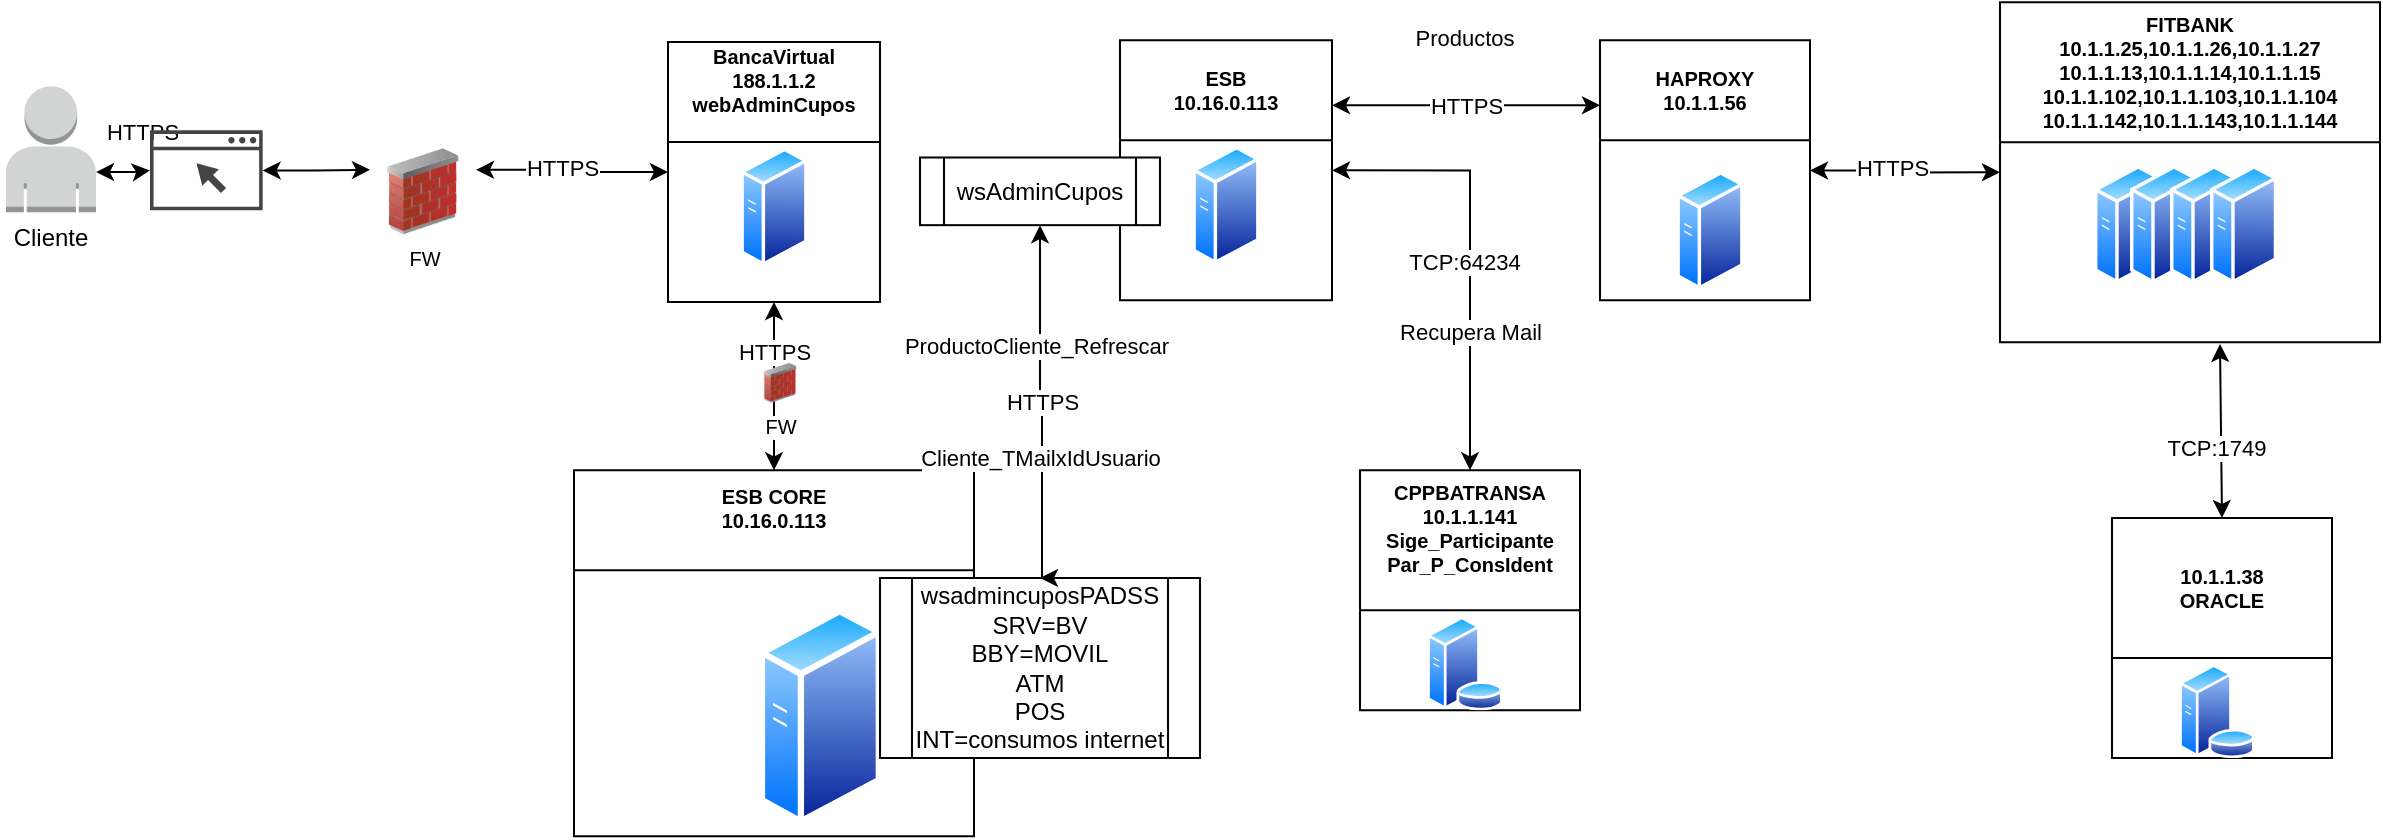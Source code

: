 <mxfile version="21.3.7" type="github">
  <diagram name="Page-1" id="Z4hU_i1W0K4hISijN-ml">
    <mxGraphModel dx="887" dy="362" grid="1" gridSize="10" guides="1" tooltips="1" connect="1" arrows="1" fold="1" page="1" pageScale="1" pageWidth="850" pageHeight="1100" math="0" shadow="0">
      <root>
        <mxCell id="0" />
        <mxCell id="1" parent="0" />
        <mxCell id="tt0dRa5JOj4n6_rr54RX-1" style="edgeStyle=orthogonalEdgeStyle;rounded=0;orthogonalLoop=1;jettySize=auto;html=1;exitX=1;exitY=0.25;exitDx=0;exitDy=0;startArrow=classic;startFill=1;entryX=0;entryY=0.5;entryDx=0;entryDy=0;" parent="1" source="tt0dRa5JOj4n6_rr54RX-4" target="tt0dRa5JOj4n6_rr54RX-15" edge="1">
          <mxGeometry relative="1" as="geometry">
            <mxPoint x="511" y="185" as="targetPoint" />
          </mxGeometry>
        </mxCell>
        <mxCell id="tt0dRa5JOj4n6_rr54RX-2" value="HTTPS" style="edgeLabel;html=1;align=center;verticalAlign=middle;resizable=0;points=[];" parent="tt0dRa5JOj4n6_rr54RX-1" vertex="1" connectable="0">
          <mxGeometry x="-0.12" y="1" relative="1" as="geometry">
            <mxPoint as="offset" />
          </mxGeometry>
        </mxCell>
        <mxCell id="tt0dRa5JOj4n6_rr54RX-3" value="HTTPS" style="edgeLabel;html=1;align=center;verticalAlign=middle;resizable=0;points=[];" parent="tt0dRa5JOj4n6_rr54RX-1" vertex="1" connectable="0">
          <mxGeometry x="-0.12" y="1" relative="1" as="geometry">
            <mxPoint x="-210" y="-18" as="offset" />
          </mxGeometry>
        </mxCell>
        <mxCell id="tt0dRa5JOj4n6_rr54RX-4" value="FW" style="image;html=1;image=img/lib/clip_art/networking/Firewall_02_128x128.png;fontSize=10;" parent="1" vertex="1">
          <mxGeometry x="195" y="95.17" width="53" height="43" as="geometry" />
        </mxCell>
        <mxCell id="tt0dRa5JOj4n6_rr54RX-5" value="ESB CORE&#xa;10.16.0.113&#xa;" style="swimlane;startSize=50;fontSize=10;" parent="1" vertex="1">
          <mxGeometry x="297" y="256.17" width="200" height="183" as="geometry">
            <mxRectangle x="310" y="150" width="130" height="23" as="alternateBounds" />
          </mxGeometry>
        </mxCell>
        <mxCell id="tt0dRa5JOj4n6_rr54RX-6" value="" style="aspect=fixed;perimeter=ellipsePerimeter;html=1;align=center;shadow=0;dashed=0;spacingTop=3;image;image=img/lib/active_directory/generic_server.svg;fontSize=10;" parent="tt0dRa5JOj4n6_rr54RX-5" vertex="1">
          <mxGeometry x="92.4" y="68" width="61.6" height="110" as="geometry" />
        </mxCell>
        <mxCell id="tt0dRa5JOj4n6_rr54RX-7" style="edgeStyle=orthogonalEdgeStyle;rounded=0;orthogonalLoop=1;jettySize=auto;html=1;exitX=1;exitY=0.68;exitDx=0;exitDy=0;exitPerimeter=0;startArrow=classic;startFill=1;" parent="1" source="tt0dRa5JOj4n6_rr54RX-11" target="tt0dRa5JOj4n6_rr54RX-9" edge="1">
          <mxGeometry relative="1" as="geometry" />
        </mxCell>
        <mxCell id="tt0dRa5JOj4n6_rr54RX-8" style="edgeStyle=orthogonalEdgeStyle;rounded=0;orthogonalLoop=1;jettySize=auto;html=1;entryX=0;entryY=0.25;entryDx=0;entryDy=0;startArrow=classic;startFill=1;" parent="1" source="tt0dRa5JOj4n6_rr54RX-9" target="tt0dRa5JOj4n6_rr54RX-4" edge="1">
          <mxGeometry relative="1" as="geometry" />
        </mxCell>
        <mxCell id="tt0dRa5JOj4n6_rr54RX-9" value="" style="sketch=0;pointerEvents=1;shadow=0;dashed=0;html=1;strokeColor=none;fillColor=#434445;aspect=fixed;labelPosition=center;verticalLabelPosition=bottom;verticalAlign=top;align=center;outlineConnect=0;shape=mxgraph.vvd.web_browser;" parent="1" vertex="1">
          <mxGeometry x="85" y="86.17" width="56.34" height="40" as="geometry" />
        </mxCell>
        <mxCell id="tt0dRa5JOj4n6_rr54RX-10" value="" style="group" parent="1" vertex="1" connectable="0">
          <mxGeometry x="10" y="64.17" width="50" height="86" as="geometry" />
        </mxCell>
        <mxCell id="tt0dRa5JOj4n6_rr54RX-11" value="" style="outlineConnect=0;dashed=0;verticalLabelPosition=bottom;verticalAlign=top;align=center;html=1;shape=mxgraph.aws3.user;fillColor=#D2D3D3;gradientColor=none;" parent="tt0dRa5JOj4n6_rr54RX-10" vertex="1">
          <mxGeometry x="3" width="45" height="63" as="geometry" />
        </mxCell>
        <mxCell id="tt0dRa5JOj4n6_rr54RX-12" value="Cliente" style="text;html=1;align=center;verticalAlign=middle;resizable=0;points=[];autosize=1;strokeColor=none;fillColor=none;" parent="tt0dRa5JOj4n6_rr54RX-10" vertex="1">
          <mxGeometry y="66" width="50" height="20" as="geometry" />
        </mxCell>
        <mxCell id="tt0dRa5JOj4n6_rr54RX-13" style="edgeStyle=orthogonalEdgeStyle;rounded=0;orthogonalLoop=1;jettySize=auto;html=1;exitX=0.5;exitY=1;exitDx=0;exitDy=0;entryX=0.5;entryY=0;entryDx=0;entryDy=0;startArrow=classic;startFill=1;" parent="1" source="tt0dRa5JOj4n6_rr54RX-15" target="tt0dRa5JOj4n6_rr54RX-5" edge="1">
          <mxGeometry relative="1" as="geometry" />
        </mxCell>
        <mxCell id="tt0dRa5JOj4n6_rr54RX-14" value="HTTPS" style="edgeLabel;html=1;align=center;verticalAlign=middle;resizable=0;points=[];" parent="tt0dRa5JOj4n6_rr54RX-13" vertex="1" connectable="0">
          <mxGeometry x="0.13" y="-2" relative="1" as="geometry">
            <mxPoint x="2" y="-23" as="offset" />
          </mxGeometry>
        </mxCell>
        <mxCell id="tt0dRa5JOj4n6_rr54RX-15" value="BancaVirtual&#xa;188.1.1.2&#xa;webAdminCupos&#xa;" style="swimlane;startSize=50;fontSize=10;" parent="1" vertex="1">
          <mxGeometry x="344" y="42" width="106" height="130" as="geometry">
            <mxRectangle x="310" y="150" width="130" height="23" as="alternateBounds" />
          </mxGeometry>
        </mxCell>
        <mxCell id="tt0dRa5JOj4n6_rr54RX-16" value="" style="aspect=fixed;perimeter=ellipsePerimeter;html=1;align=center;shadow=0;dashed=0;spacingTop=3;image;image=img/lib/active_directory/generic_server.svg;fontSize=10;" parent="tt0dRa5JOj4n6_rr54RX-15" vertex="1">
          <mxGeometry x="36.2" y="52.34" width="33.6" height="60" as="geometry" />
        </mxCell>
        <mxCell id="tt0dRa5JOj4n6_rr54RX-18" value="wsadmincuposPADSS&lt;br&gt;SRV=BV&lt;br&gt;BBY=MOVIL&lt;br&gt;ATM&lt;br&gt;POS&lt;br&gt;INT=consumos internet" style="shape=process;whiteSpace=wrap;html=1;backgroundOutline=1;" parent="1" vertex="1">
          <mxGeometry x="450" y="310" width="160" height="90" as="geometry" />
        </mxCell>
        <mxCell id="tt0dRa5JOj4n6_rr54RX-19" value="FW" style="image;html=1;image=img/lib/clip_art/networking/Firewall_02_128x128.png;fontSize=10;" parent="1" vertex="1">
          <mxGeometry x="385.5" y="202.42" width="29" height="20" as="geometry" />
        </mxCell>
        <mxCell id="tt0dRa5JOj4n6_rr54RX-20" value="FITBANK&#xa;10.1.1.25,10.1.1.26,10.1.1.27&#xa;10.1.1.13,10.1.1.14,10.1.1.15&#xa;10.1.1.102,10.1.1.103,10.1.1.104&#xa;10.1.1.142,10.1.1.143,10.1.1.144" style="swimlane;startSize=70;fontSize=10;" parent="1" vertex="1">
          <mxGeometry x="1010" y="22.17" width="190" height="170" as="geometry">
            <mxRectangle x="310" y="150" width="130" height="23" as="alternateBounds" />
          </mxGeometry>
        </mxCell>
        <mxCell id="tt0dRa5JOj4n6_rr54RX-21" value="" style="aspect=fixed;perimeter=ellipsePerimeter;html=1;align=center;shadow=0;dashed=0;spacingTop=3;image;image=img/lib/active_directory/generic_server.svg;fontSize=10;" parent="tt0dRa5JOj4n6_rr54RX-20" vertex="1">
          <mxGeometry x="47" y="81" width="33.6" height="60" as="geometry" />
        </mxCell>
        <mxCell id="tt0dRa5JOj4n6_rr54RX-22" value="" style="aspect=fixed;perimeter=ellipsePerimeter;html=1;align=center;shadow=0;dashed=0;spacingTop=3;image;image=img/lib/active_directory/generic_server.svg;fontSize=10;" parent="tt0dRa5JOj4n6_rr54RX-20" vertex="1">
          <mxGeometry x="65" y="81" width="33.6" height="60" as="geometry" />
        </mxCell>
        <mxCell id="tt0dRa5JOj4n6_rr54RX-23" value="" style="aspect=fixed;perimeter=ellipsePerimeter;html=1;align=center;shadow=0;dashed=0;spacingTop=3;image;image=img/lib/active_directory/generic_server.svg;fontSize=10;" parent="tt0dRa5JOj4n6_rr54RX-20" vertex="1">
          <mxGeometry x="85" y="81" width="33.6" height="60" as="geometry" />
        </mxCell>
        <mxCell id="tt0dRa5JOj4n6_rr54RX-24" value="" style="aspect=fixed;perimeter=ellipsePerimeter;html=1;align=center;shadow=0;dashed=0;spacingTop=3;image;image=img/lib/active_directory/generic_server.svg;fontSize=10;" parent="tt0dRa5JOj4n6_rr54RX-20" vertex="1">
          <mxGeometry x="105" y="81" width="33.6" height="60" as="geometry" />
        </mxCell>
        <mxCell id="tt0dRa5JOj4n6_rr54RX-25" style="edgeStyle=orthogonalEdgeStyle;rounded=0;orthogonalLoop=1;jettySize=auto;html=1;entryX=0;entryY=0.5;entryDx=0;entryDy=0;startArrow=classic;startFill=1;" parent="1" source="tt0dRa5JOj4n6_rr54RX-27" target="tt0dRa5JOj4n6_rr54RX-20" edge="1">
          <mxGeometry relative="1" as="geometry">
            <mxPoint x="942.5" y="170" as="targetPoint" />
          </mxGeometry>
        </mxCell>
        <mxCell id="tt0dRa5JOj4n6_rr54RX-26" value="HTTPS" style="edgeLabel;html=1;align=center;verticalAlign=middle;resizable=0;points=[];" parent="tt0dRa5JOj4n6_rr54RX-25" vertex="1" connectable="0">
          <mxGeometry x="-0.181" y="1" relative="1" as="geometry">
            <mxPoint x="1" as="offset" />
          </mxGeometry>
        </mxCell>
        <mxCell id="tt0dRa5JOj4n6_rr54RX-27" value="HAPROXY&#xa;10.1.1.56" style="swimlane;startSize=50;fontSize=10;" parent="1" vertex="1">
          <mxGeometry x="810" y="41.17" width="105" height="130" as="geometry">
            <mxRectangle x="310" y="150" width="130" height="23" as="alternateBounds" />
          </mxGeometry>
        </mxCell>
        <mxCell id="tt0dRa5JOj4n6_rr54RX-28" value="" style="aspect=fixed;perimeter=ellipsePerimeter;html=1;align=center;shadow=0;dashed=0;spacingTop=3;image;image=img/lib/active_directory/generic_server.svg;fontSize=10;" parent="tt0dRa5JOj4n6_rr54RX-27" vertex="1">
          <mxGeometry x="38.2" y="65" width="33.6" height="60" as="geometry" />
        </mxCell>
        <mxCell id="tt0dRa5JOj4n6_rr54RX-29" style="edgeStyle=orthogonalEdgeStyle;rounded=0;orthogonalLoop=1;jettySize=auto;html=1;exitX=1;exitY=0.5;exitDx=0;exitDy=0;entryX=0.5;entryY=0;entryDx=0;entryDy=0;startArrow=classic;startFill=1;" parent="1" source="mSPwb1oSsL_XrIytxSTT-1" target="tt0dRa5JOj4n6_rr54RX-31" edge="1">
          <mxGeometry relative="1" as="geometry">
            <mxPoint x="660" y="550" as="sourcePoint" />
          </mxGeometry>
        </mxCell>
        <mxCell id="tt0dRa5JOj4n6_rr54RX-30" value="TCP:64234" style="edgeLabel;html=1;align=center;verticalAlign=middle;resizable=0;points=[];" parent="tt0dRa5JOj4n6_rr54RX-29" vertex="1" connectable="0">
          <mxGeometry x="-0.041" relative="1" as="geometry">
            <mxPoint x="-3" y="10" as="offset" />
          </mxGeometry>
        </mxCell>
        <mxCell id="mSPwb1oSsL_XrIytxSTT-3" value="Recupera Mail" style="edgeLabel;html=1;align=center;verticalAlign=middle;resizable=0;points=[];" vertex="1" connectable="0" parent="tt0dRa5JOj4n6_rr54RX-29">
          <mxGeometry x="0.365" relative="1" as="geometry">
            <mxPoint as="offset" />
          </mxGeometry>
        </mxCell>
        <mxCell id="tt0dRa5JOj4n6_rr54RX-31" value="CPPBATRANSA&#xa;10.1.1.141&#xa;Sige_Participante&#xa;Par_P_ConsIdent&#xa;" style="swimlane;startSize=70;fontSize=10;" parent="1" vertex="1">
          <mxGeometry x="690" y="256.17" width="110" height="120" as="geometry">
            <mxRectangle x="310" y="150" width="130" height="23" as="alternateBounds" />
          </mxGeometry>
        </mxCell>
        <mxCell id="tt0dRa5JOj4n6_rr54RX-32" value="" style="aspect=fixed;perimeter=ellipsePerimeter;html=1;align=center;shadow=0;dashed=0;spacingTop=3;image;image=img/lib/active_directory/database_server.svg;" parent="tt0dRa5JOj4n6_rr54RX-31" vertex="1">
          <mxGeometry x="33.2" y="73" width="38.54" height="47" as="geometry" />
        </mxCell>
        <mxCell id="tt0dRa5JOj4n6_rr54RX-36" value="HTTPS" style="edgeStyle=orthogonalEdgeStyle;rounded=0;orthogonalLoop=1;jettySize=auto;html=1;startArrow=classic;startFill=1;entryX=0.5;entryY=0;entryDx=0;entryDy=0;exitX=0.5;exitY=1;exitDx=0;exitDy=0;" parent="1" edge="1" source="mSPwb1oSsL_XrIytxSTT-6">
          <mxGeometry relative="1" as="geometry">
            <mxPoint x="530" y="310" as="targetPoint" />
            <mxPoint x="530.49" y="130.112" as="sourcePoint" />
            <Array as="points">
              <mxPoint x="530" y="222" />
              <mxPoint x="531" y="222" />
            </Array>
          </mxGeometry>
        </mxCell>
        <mxCell id="mSPwb1oSsL_XrIytxSTT-7" value="ProductoCliente_Refrescar" style="edgeLabel;html=1;align=center;verticalAlign=middle;resizable=0;points=[];" vertex="1" connectable="0" parent="tt0dRa5JOj4n6_rr54RX-36">
          <mxGeometry x="-0.328" y="-2" relative="1" as="geometry">
            <mxPoint as="offset" />
          </mxGeometry>
        </mxCell>
        <mxCell id="mSPwb1oSsL_XrIytxSTT-8" value="Cliente_TMailxIdUsuario" style="edgeLabel;html=1;align=center;verticalAlign=middle;resizable=0;points=[];" vertex="1" connectable="0" parent="tt0dRa5JOj4n6_rr54RX-36">
          <mxGeometry x="0.312" y="-1" relative="1" as="geometry">
            <mxPoint as="offset" />
          </mxGeometry>
        </mxCell>
        <mxCell id="mSPwb1oSsL_XrIytxSTT-1" value="ESB&#xa;10.16.0.113" style="swimlane;startSize=50;fontSize=10;" vertex="1" parent="1">
          <mxGeometry x="570" y="41.17" width="106" height="130" as="geometry">
            <mxRectangle x="310" y="150" width="130" height="23" as="alternateBounds" />
          </mxGeometry>
        </mxCell>
        <mxCell id="mSPwb1oSsL_XrIytxSTT-2" value="" style="aspect=fixed;perimeter=ellipsePerimeter;html=1;align=center;shadow=0;dashed=0;spacingTop=3;image;image=img/lib/active_directory/generic_server.svg;fontSize=10;" vertex="1" parent="mSPwb1oSsL_XrIytxSTT-1">
          <mxGeometry x="36.2" y="52.34" width="33.6" height="60" as="geometry" />
        </mxCell>
        <mxCell id="mSPwb1oSsL_XrIytxSTT-6" value="wsAdminCupos" style="shape=process;whiteSpace=wrap;html=1;backgroundOutline=1;" vertex="1" parent="mSPwb1oSsL_XrIytxSTT-1">
          <mxGeometry x="-100" y="58.58" width="120" height="33.83" as="geometry" />
        </mxCell>
        <mxCell id="mSPwb1oSsL_XrIytxSTT-4" value="HTTPS" style="edgeStyle=orthogonalEdgeStyle;rounded=0;orthogonalLoop=1;jettySize=auto;html=1;startArrow=classic;startFill=1;entryX=0;entryY=0.25;entryDx=0;entryDy=0;exitX=1;exitY=0.25;exitDx=0;exitDy=0;" edge="1" parent="1" source="mSPwb1oSsL_XrIytxSTT-1" target="tt0dRa5JOj4n6_rr54RX-27">
          <mxGeometry relative="1" as="geometry">
            <mxPoint x="540" y="320" as="targetPoint" />
            <mxPoint x="540.49" y="140.112" as="sourcePoint" />
          </mxGeometry>
        </mxCell>
        <mxCell id="mSPwb1oSsL_XrIytxSTT-5" value="Productos" style="edgeLabel;html=1;align=center;verticalAlign=middle;resizable=0;points=[];" vertex="1" connectable="0" parent="mSPwb1oSsL_XrIytxSTT-4">
          <mxGeometry x="-0.333" y="-4" relative="1" as="geometry">
            <mxPoint x="21" y="-38" as="offset" />
          </mxGeometry>
        </mxCell>
        <mxCell id="mSPwb1oSsL_XrIytxSTT-9" value="&#xa;10.1.1.38&#xa;ORACLE&#xa;" style="swimlane;startSize=70;fontSize=10;" vertex="1" parent="1">
          <mxGeometry x="1066" y="280.0" width="110" height="120" as="geometry">
            <mxRectangle x="310" y="150" width="130" height="23" as="alternateBounds" />
          </mxGeometry>
        </mxCell>
        <mxCell id="mSPwb1oSsL_XrIytxSTT-10" value="" style="aspect=fixed;perimeter=ellipsePerimeter;html=1;align=center;shadow=0;dashed=0;spacingTop=3;image;image=img/lib/active_directory/database_server.svg;" vertex="1" parent="mSPwb1oSsL_XrIytxSTT-9">
          <mxGeometry x="33.2" y="73" width="38.54" height="47" as="geometry" />
        </mxCell>
        <mxCell id="mSPwb1oSsL_XrIytxSTT-11" style="edgeStyle=orthogonalEdgeStyle;rounded=0;orthogonalLoop=1;jettySize=auto;html=1;entryX=0.5;entryY=0;entryDx=0;entryDy=0;startArrow=classic;startFill=1;" edge="1" parent="1" target="mSPwb1oSsL_XrIytxSTT-9">
          <mxGeometry relative="1" as="geometry">
            <mxPoint x="1120" y="193" as="sourcePoint" />
            <mxPoint x="1049" y="342.17" as="targetPoint" />
          </mxGeometry>
        </mxCell>
        <mxCell id="mSPwb1oSsL_XrIytxSTT-12" value="TCP:1749" style="edgeLabel;html=1;align=center;verticalAlign=middle;resizable=0;points=[];" vertex="1" connectable="0" parent="mSPwb1oSsL_XrIytxSTT-11">
          <mxGeometry x="-0.041" relative="1" as="geometry">
            <mxPoint x="-3" y="10" as="offset" />
          </mxGeometry>
        </mxCell>
      </root>
    </mxGraphModel>
  </diagram>
</mxfile>
